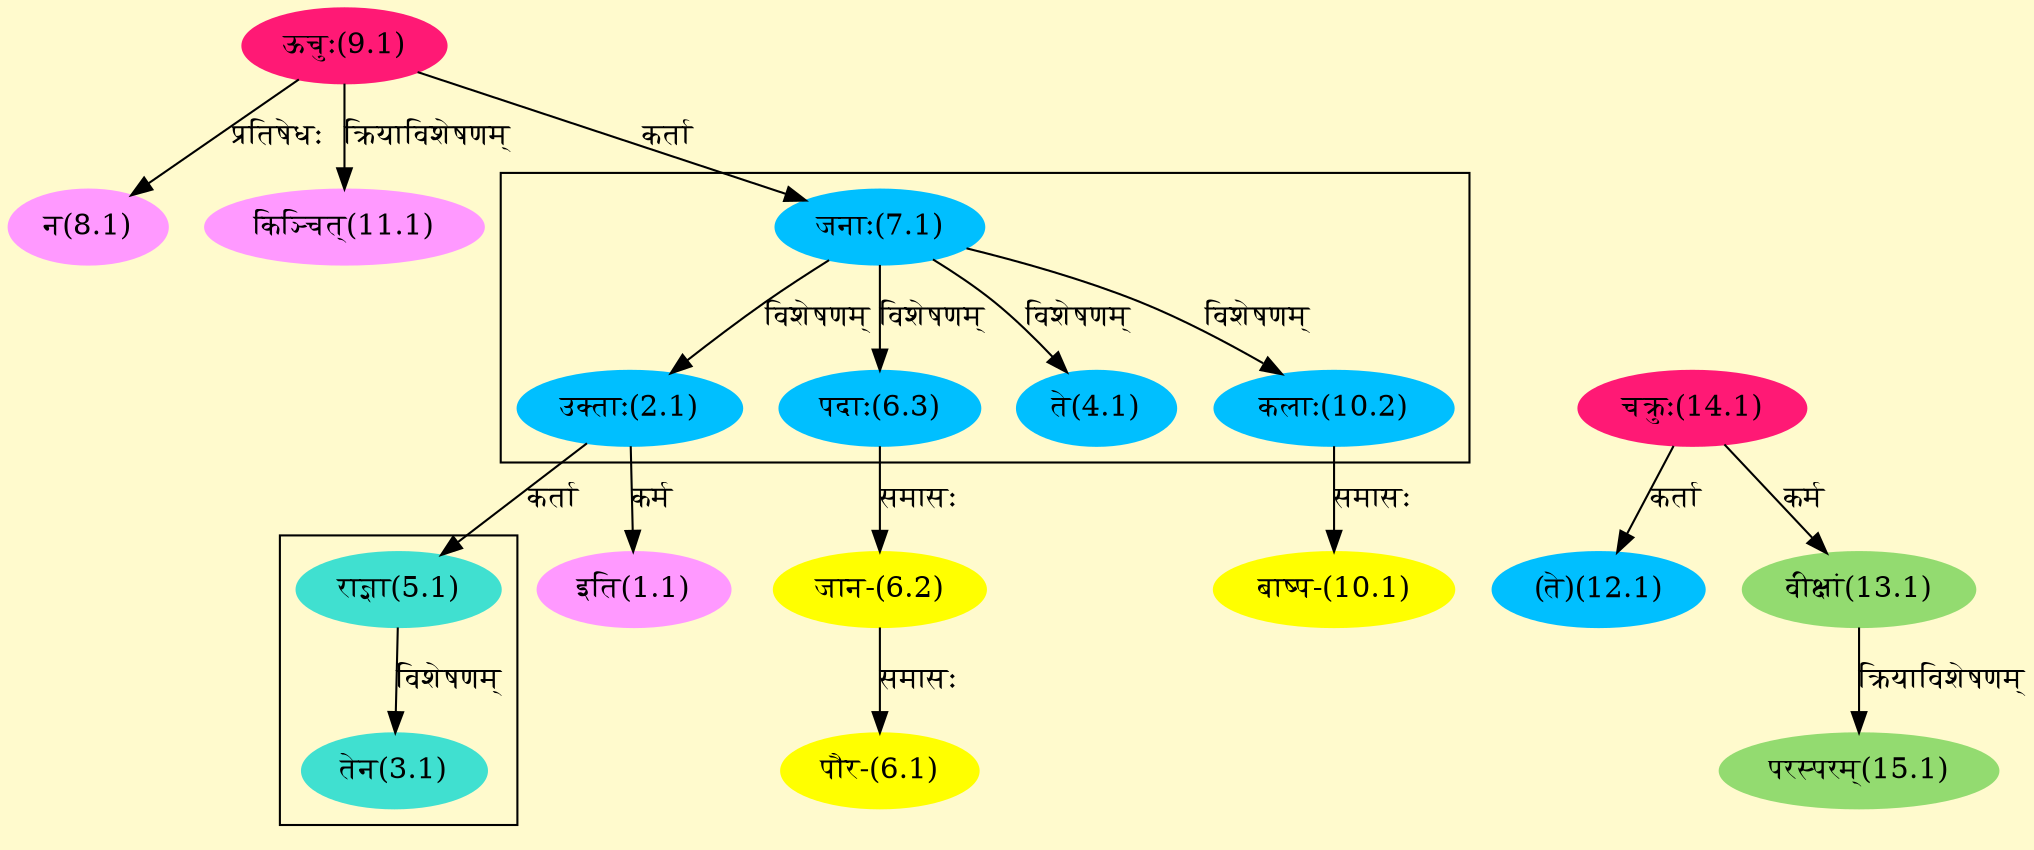 digraph G{
rankdir=BT;
 compound=true;
 bgcolor="lemonchiffon1";

subgraph cluster_1{
Node2_1 [style=filled, color="#00BFFF" label = "उक्ताः(2.1)"]
Node7_1 [style=filled, color="#00BFFF" label = "जनाः(7.1)"]
Node4_1 [style=filled, color="#00BFFF" label = "ते(4.1)"]
Node6_3 [style=filled, color="#00BFFF" label = "पदाः(6.3)"]
Node10_2 [style=filled, color="#00BFFF" label = "कलाः(10.2)"]

}

subgraph cluster_2{
Node3_1 [style=filled, color="#40E0D0" label = "तेन(3.1)"]
Node5_1 [style=filled, color="#40E0D0" label = "राज्ञा(5.1)"]

}
Node1_1 [style=filled, color="#FF99FF" label = "इति(1.1)"]
Node2_1 [style=filled, color="#00BFFF" label = "उक्ताः(2.1)"]
Node5_1 [style=filled, color="#40E0D0" label = "राज्ञा(5.1)"]
Node6_1 [style=filled, color="#FFFF00" label = "पौर-(6.1)"]
Node6_2 [style=filled, color="#FFFF00" label = "जान-(6.2)"]
Node6_3 [style=filled, color="#00BFFF" label = "पदाः(6.3)"]
Node7_1 [style=filled, color="#00BFFF" label = "जनाः(7.1)"]
Node9_1 [style=filled, color="#FF1975" label = "ऊचुः(9.1)"]
Node8_1 [style=filled, color="#FF99FF" label = "न(8.1)"]
Node [style=filled, color="" label = "()"]
Node10_1 [style=filled, color="#FFFF00" label = "बाष्प-(10.1)"]
Node10_2 [style=filled, color="#00BFFF" label = "कलाः(10.2)"]
Node11_1 [style=filled, color="#FF99FF" label = "किञ्चित्(11.1)"]
Node12_1 [style=filled, color="#00BFFF" label = "(ते)(12.1)"]
Node14_1 [style=filled, color="#FF1975" label = "चक्रुः(14.1)"]
Node13_1 [style=filled, color="#93DB70" label = "वीक्षां(13.1)"]
Node15_1 [style=filled, color="#93DB70" label = "परस्परम्(15.1)"]
/* Start of Relations section */

Node1_1 -> Node2_1 [  label="कर्म"  dir="back" ]
Node2_1 -> Node7_1 [  label="विशेषणम्"  dir="back" ]
Node3_1 -> Node5_1 [  label="विशेषणम्"  dir="back" ]
Node4_1 -> Node7_1 [  label="विशेषणम्"  dir="back" ]
Node5_1 -> Node2_1 [  label="कर्ता"  dir="back" ]
Node6_1 -> Node6_2 [  label="समासः"  dir="back" ]
Node6_2 -> Node6_3 [  label="समासः"  dir="back" ]
Node6_3 -> Node7_1 [  label="विशेषणम्"  dir="back" ]
Node7_1 -> Node9_1 [  label="कर्ता"  dir="back" ]
Node8_1 -> Node9_1 [  label="प्रतिषेधः"  dir="back" ]
Node10_1 -> Node10_2 [  label="समासः"  dir="back" ]
Node10_2 -> Node7_1 [  label="विशेषणम्"  dir="back" ]
Node11_1 -> Node9_1 [  label="क्रियाविशेषणम्"  dir="back" ]
Node12_1 -> Node14_1 [  label="कर्ता"  dir="back" ]
Node13_1 -> Node14_1 [  label="कर्म"  dir="back" ]
Node15_1 -> Node13_1 [  label="क्रियाविशेषणम्"  dir="back" ]
}
